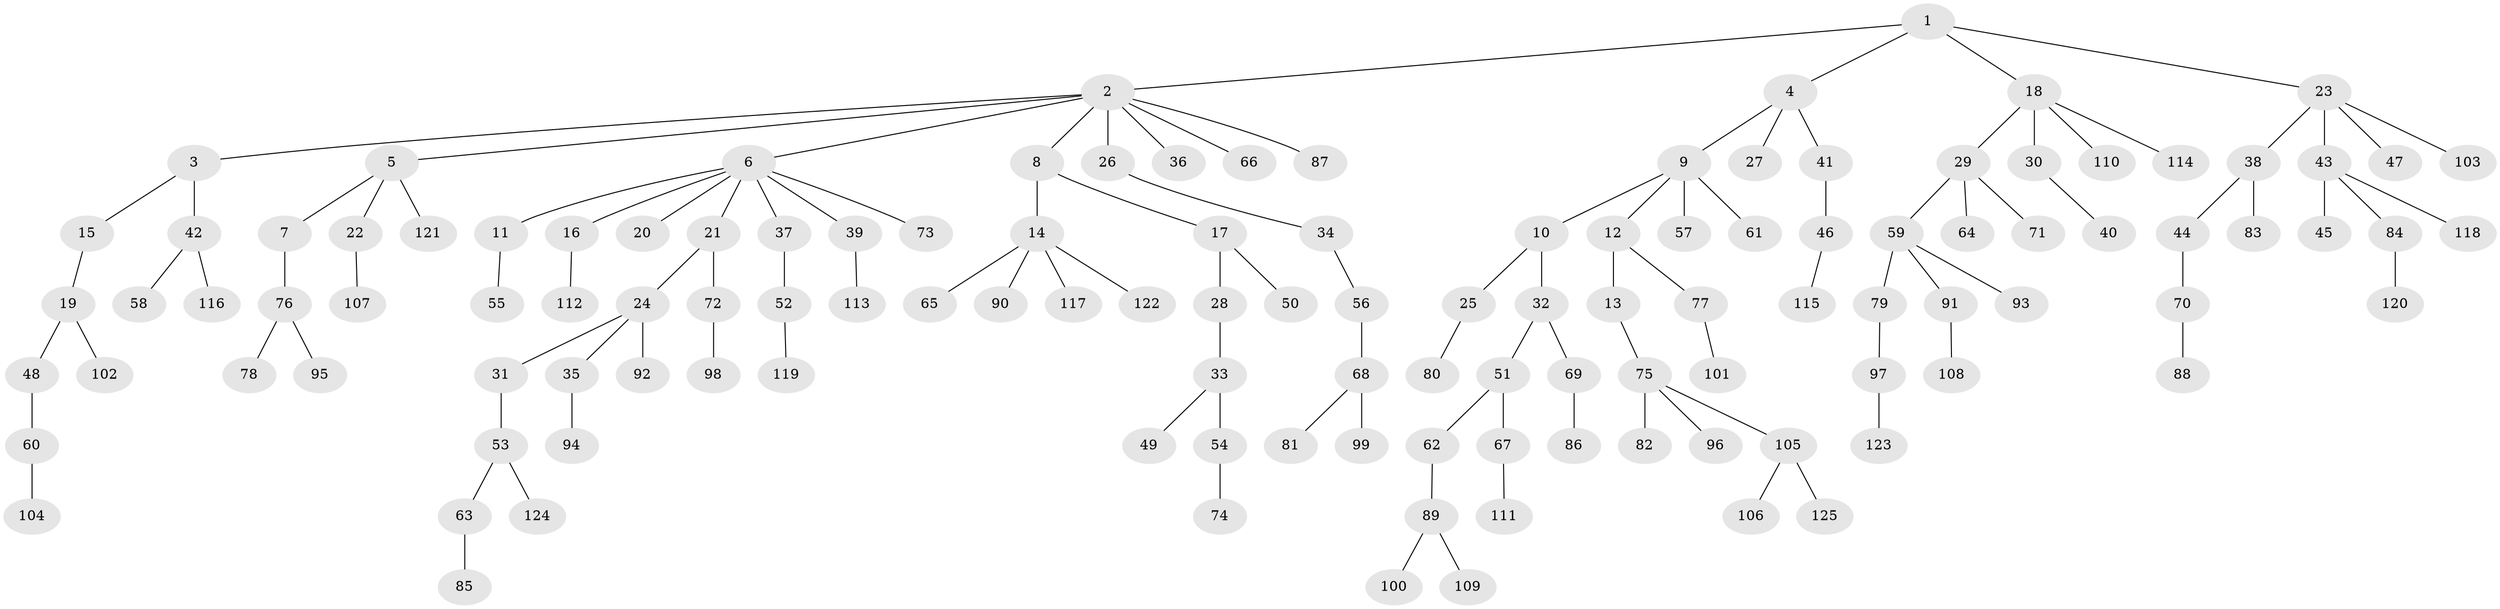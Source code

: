 // Generated by graph-tools (version 1.1) at 2025/36/03/09/25 02:36:47]
// undirected, 125 vertices, 124 edges
graph export_dot {
graph [start="1"]
  node [color=gray90,style=filled];
  1;
  2;
  3;
  4;
  5;
  6;
  7;
  8;
  9;
  10;
  11;
  12;
  13;
  14;
  15;
  16;
  17;
  18;
  19;
  20;
  21;
  22;
  23;
  24;
  25;
  26;
  27;
  28;
  29;
  30;
  31;
  32;
  33;
  34;
  35;
  36;
  37;
  38;
  39;
  40;
  41;
  42;
  43;
  44;
  45;
  46;
  47;
  48;
  49;
  50;
  51;
  52;
  53;
  54;
  55;
  56;
  57;
  58;
  59;
  60;
  61;
  62;
  63;
  64;
  65;
  66;
  67;
  68;
  69;
  70;
  71;
  72;
  73;
  74;
  75;
  76;
  77;
  78;
  79;
  80;
  81;
  82;
  83;
  84;
  85;
  86;
  87;
  88;
  89;
  90;
  91;
  92;
  93;
  94;
  95;
  96;
  97;
  98;
  99;
  100;
  101;
  102;
  103;
  104;
  105;
  106;
  107;
  108;
  109;
  110;
  111;
  112;
  113;
  114;
  115;
  116;
  117;
  118;
  119;
  120;
  121;
  122;
  123;
  124;
  125;
  1 -- 2;
  1 -- 4;
  1 -- 18;
  1 -- 23;
  2 -- 3;
  2 -- 5;
  2 -- 6;
  2 -- 8;
  2 -- 26;
  2 -- 36;
  2 -- 66;
  2 -- 87;
  3 -- 15;
  3 -- 42;
  4 -- 9;
  4 -- 27;
  4 -- 41;
  5 -- 7;
  5 -- 22;
  5 -- 121;
  6 -- 11;
  6 -- 16;
  6 -- 20;
  6 -- 21;
  6 -- 37;
  6 -- 39;
  6 -- 73;
  7 -- 76;
  8 -- 14;
  8 -- 17;
  9 -- 10;
  9 -- 12;
  9 -- 57;
  9 -- 61;
  10 -- 25;
  10 -- 32;
  11 -- 55;
  12 -- 13;
  12 -- 77;
  13 -- 75;
  14 -- 65;
  14 -- 90;
  14 -- 117;
  14 -- 122;
  15 -- 19;
  16 -- 112;
  17 -- 28;
  17 -- 50;
  18 -- 29;
  18 -- 30;
  18 -- 110;
  18 -- 114;
  19 -- 48;
  19 -- 102;
  21 -- 24;
  21 -- 72;
  22 -- 107;
  23 -- 38;
  23 -- 43;
  23 -- 47;
  23 -- 103;
  24 -- 31;
  24 -- 35;
  24 -- 92;
  25 -- 80;
  26 -- 34;
  28 -- 33;
  29 -- 59;
  29 -- 64;
  29 -- 71;
  30 -- 40;
  31 -- 53;
  32 -- 51;
  32 -- 69;
  33 -- 49;
  33 -- 54;
  34 -- 56;
  35 -- 94;
  37 -- 52;
  38 -- 44;
  38 -- 83;
  39 -- 113;
  41 -- 46;
  42 -- 58;
  42 -- 116;
  43 -- 45;
  43 -- 84;
  43 -- 118;
  44 -- 70;
  46 -- 115;
  48 -- 60;
  51 -- 62;
  51 -- 67;
  52 -- 119;
  53 -- 63;
  53 -- 124;
  54 -- 74;
  56 -- 68;
  59 -- 79;
  59 -- 91;
  59 -- 93;
  60 -- 104;
  62 -- 89;
  63 -- 85;
  67 -- 111;
  68 -- 81;
  68 -- 99;
  69 -- 86;
  70 -- 88;
  72 -- 98;
  75 -- 82;
  75 -- 96;
  75 -- 105;
  76 -- 78;
  76 -- 95;
  77 -- 101;
  79 -- 97;
  84 -- 120;
  89 -- 100;
  89 -- 109;
  91 -- 108;
  97 -- 123;
  105 -- 106;
  105 -- 125;
}
